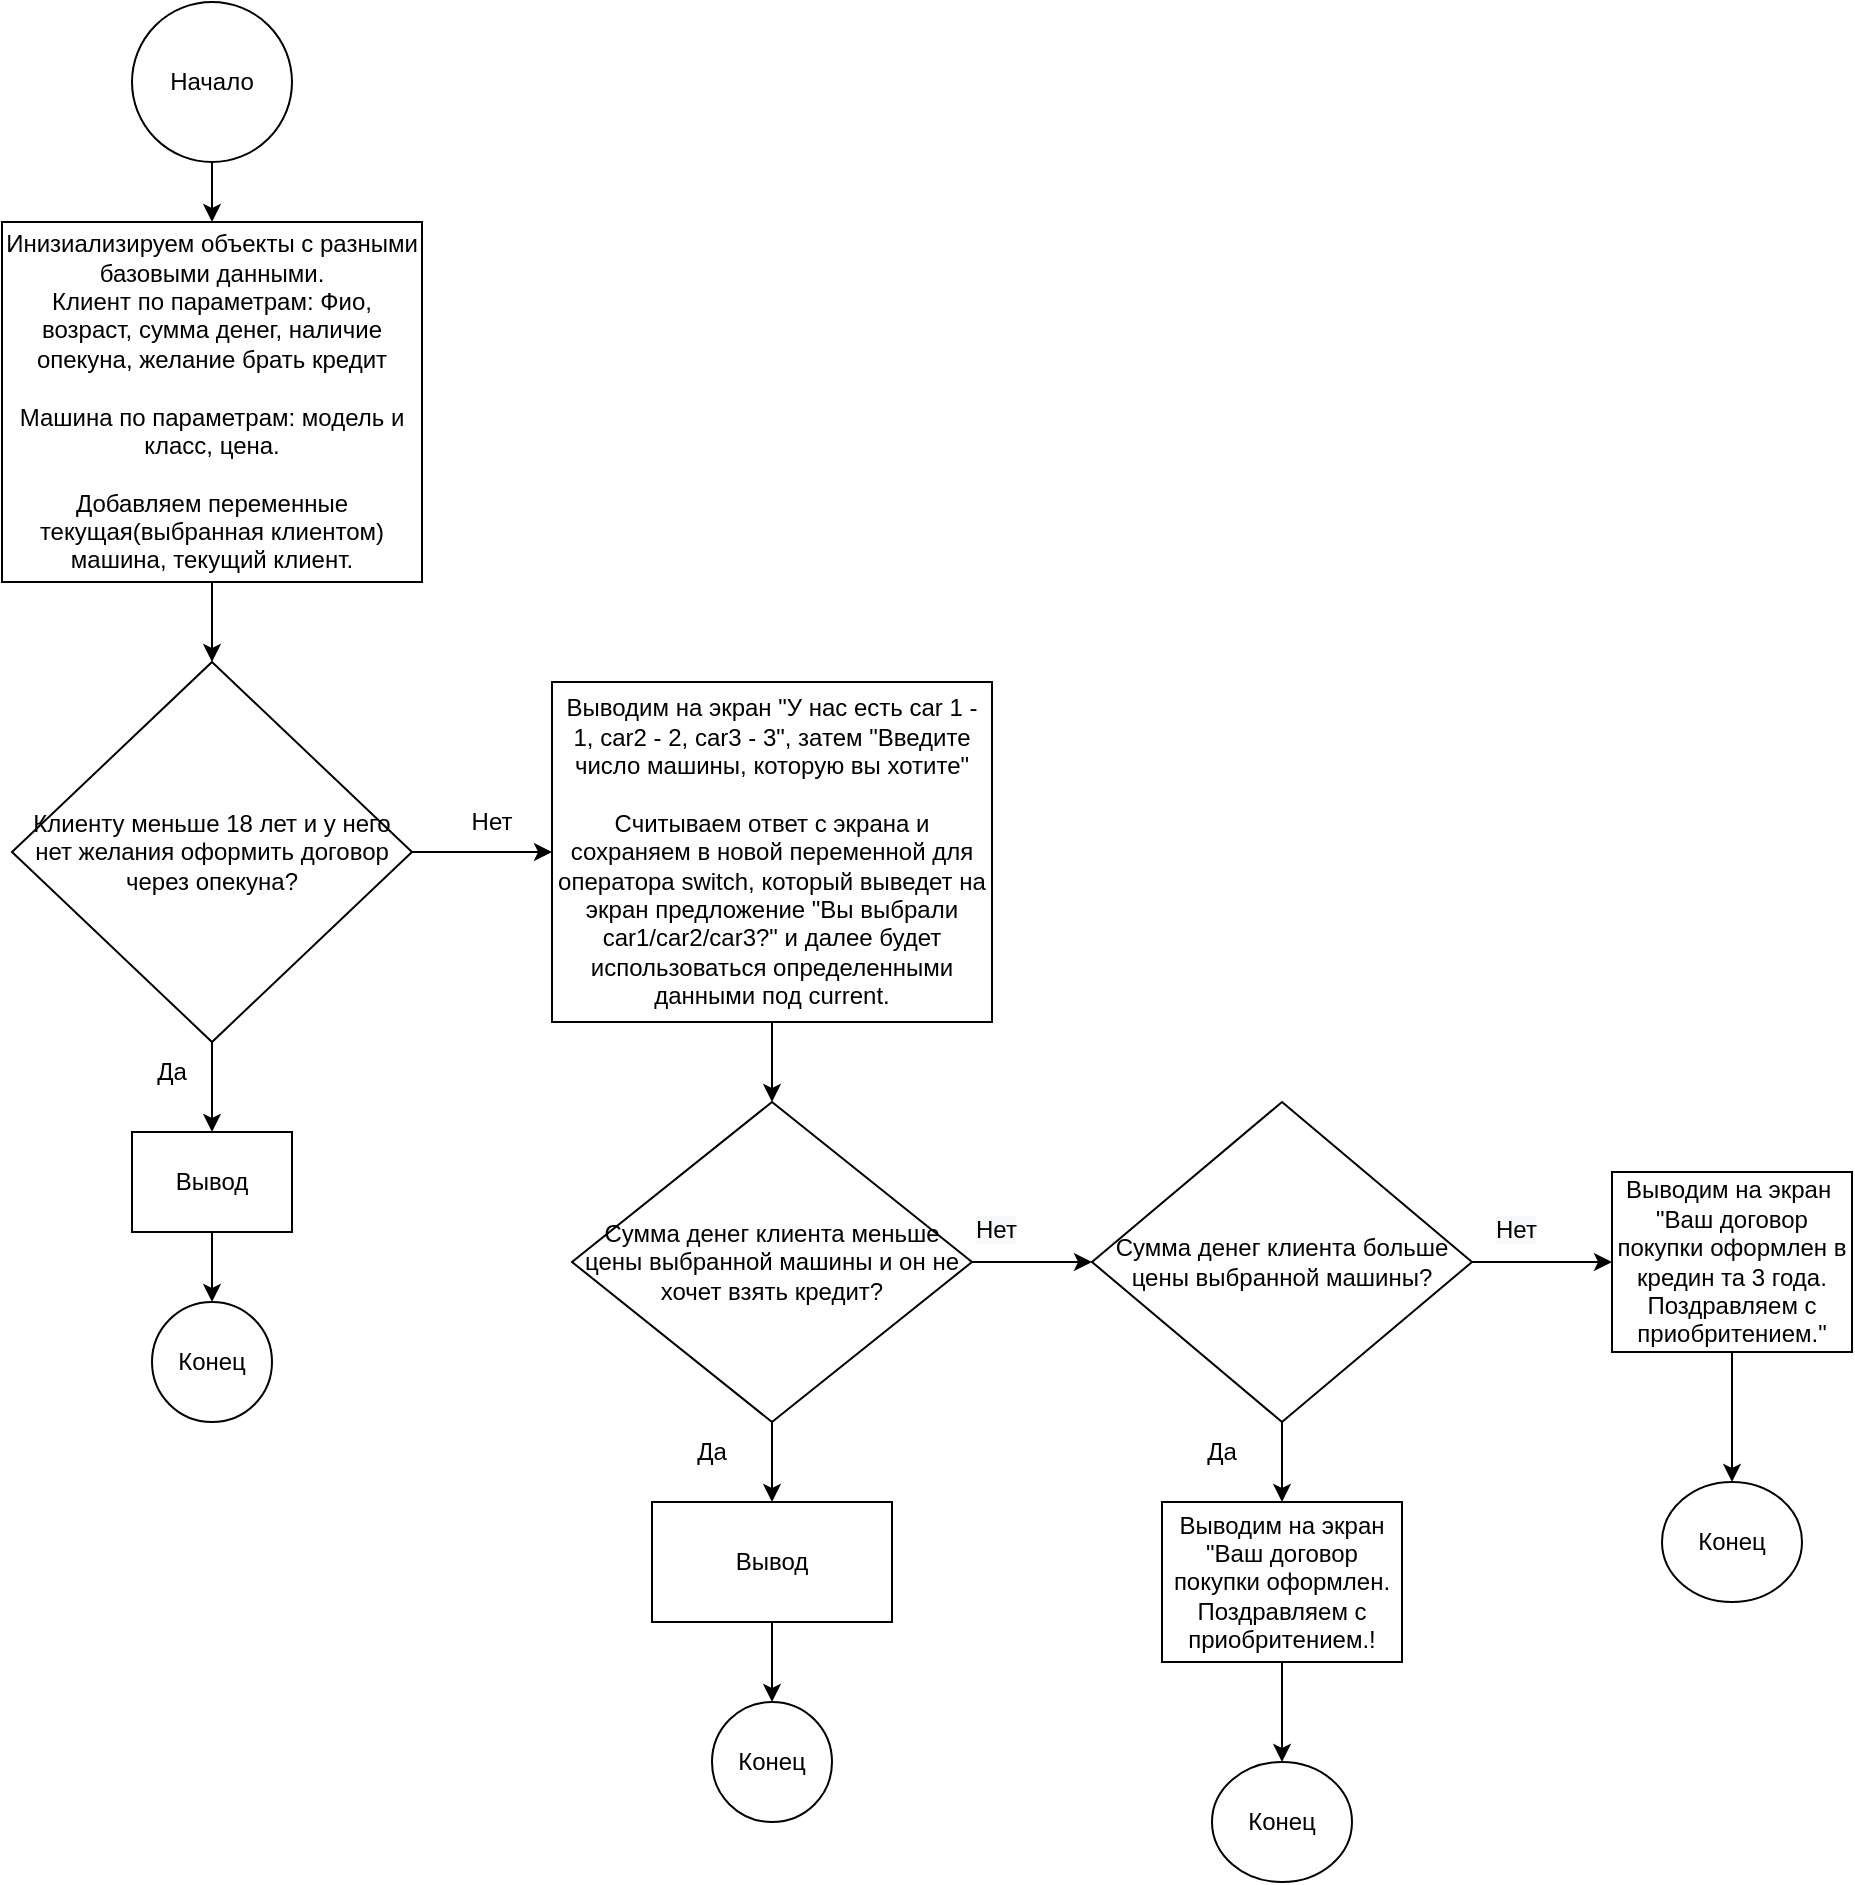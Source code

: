 <mxfile version="16.6.1" type="github">
  <diagram id="opmaJ4n418CEW-5FInmg" name="Page-1">
    <mxGraphModel dx="1382" dy="833" grid="1" gridSize="10" guides="1" tooltips="1" connect="1" arrows="1" fold="1" page="1" pageScale="1" pageWidth="827" pageHeight="1169" math="0" shadow="0">
      <root>
        <mxCell id="0" />
        <mxCell id="1" parent="0" />
        <mxCell id="3UQWnrtK-fcK2aii7KGd-3" value="" style="edgeStyle=orthogonalEdgeStyle;rounded=0;orthogonalLoop=1;jettySize=auto;html=1;" edge="1" parent="1" source="3UQWnrtK-fcK2aii7KGd-1" target="3UQWnrtK-fcK2aii7KGd-2">
          <mxGeometry relative="1" as="geometry" />
        </mxCell>
        <mxCell id="3UQWnrtK-fcK2aii7KGd-1" value="Начало" style="ellipse;whiteSpace=wrap;html=1;aspect=fixed;" vertex="1" parent="1">
          <mxGeometry x="110" y="20" width="80" height="80" as="geometry" />
        </mxCell>
        <mxCell id="3UQWnrtK-fcK2aii7KGd-7" value="" style="edgeStyle=orthogonalEdgeStyle;rounded=0;orthogonalLoop=1;jettySize=auto;html=1;" edge="1" parent="1" source="3UQWnrtK-fcK2aii7KGd-2" target="3UQWnrtK-fcK2aii7KGd-6">
          <mxGeometry relative="1" as="geometry" />
        </mxCell>
        <mxCell id="3UQWnrtK-fcK2aii7KGd-2" value="Инизиализируем объекты с разными базовыми данными.&lt;br&gt;Клиент по параметрам: Фио, возраст, сумма денег, наличие опекуна, желание брать кредит&lt;br&gt;&lt;br&gt;Машина по параметрам: модель и класс, цена.&lt;br&gt;&lt;br&gt;Добавляем переменные текущая(выбранная клиентом) машина, текущий клиент." style="whiteSpace=wrap;html=1;" vertex="1" parent="1">
          <mxGeometry x="45" y="130" width="210" height="180" as="geometry" />
        </mxCell>
        <mxCell id="3UQWnrtK-fcK2aii7KGd-10" value="" style="edgeStyle=orthogonalEdgeStyle;rounded=0;orthogonalLoop=1;jettySize=auto;html=1;" edge="1" parent="1" source="3UQWnrtK-fcK2aii7KGd-6" target="3UQWnrtK-fcK2aii7KGd-9">
          <mxGeometry relative="1" as="geometry" />
        </mxCell>
        <mxCell id="3UQWnrtK-fcK2aii7KGd-15" value="" style="edgeStyle=orthogonalEdgeStyle;rounded=0;orthogonalLoop=1;jettySize=auto;html=1;" edge="1" parent="1" source="3UQWnrtK-fcK2aii7KGd-6" target="3UQWnrtK-fcK2aii7KGd-14">
          <mxGeometry relative="1" as="geometry" />
        </mxCell>
        <mxCell id="3UQWnrtK-fcK2aii7KGd-6" value="Клиенту меньше 18 лет и у него нет желания оформить договор через опекуна?" style="rhombus;whiteSpace=wrap;html=1;" vertex="1" parent="1">
          <mxGeometry x="50" y="350" width="200" height="190" as="geometry" />
        </mxCell>
        <mxCell id="3UQWnrtK-fcK2aii7KGd-12" value="" style="edgeStyle=orthogonalEdgeStyle;rounded=0;orthogonalLoop=1;jettySize=auto;html=1;" edge="1" parent="1" source="3UQWnrtK-fcK2aii7KGd-9" target="3UQWnrtK-fcK2aii7KGd-11">
          <mxGeometry relative="1" as="geometry" />
        </mxCell>
        <mxCell id="3UQWnrtK-fcK2aii7KGd-9" value="Вывод" style="whiteSpace=wrap;html=1;" vertex="1" parent="1">
          <mxGeometry x="110" y="585" width="80" height="50" as="geometry" />
        </mxCell>
        <mxCell id="3UQWnrtK-fcK2aii7KGd-11" value="Конец" style="ellipse;whiteSpace=wrap;html=1;" vertex="1" parent="1">
          <mxGeometry x="120" y="670" width="60" height="60" as="geometry" />
        </mxCell>
        <mxCell id="3UQWnrtK-fcK2aii7KGd-13" value="Да" style="text;html=1;strokeColor=none;fillColor=none;align=center;verticalAlign=middle;whiteSpace=wrap;rounded=0;" vertex="1" parent="1">
          <mxGeometry x="100" y="540" width="60" height="30" as="geometry" />
        </mxCell>
        <mxCell id="3UQWnrtK-fcK2aii7KGd-18" value="" style="edgeStyle=orthogonalEdgeStyle;rounded=0;orthogonalLoop=1;jettySize=auto;html=1;fontColor=#000000;" edge="1" parent="1" source="3UQWnrtK-fcK2aii7KGd-14" target="3UQWnrtK-fcK2aii7KGd-17">
          <mxGeometry relative="1" as="geometry" />
        </mxCell>
        <mxCell id="3UQWnrtK-fcK2aii7KGd-14" value="Выводим на экран &quot;У нас есть car 1 - 1, car2 - 2, car3 - 3&quot;, затем &quot;Введите число машины, которую вы хотите&quot;&lt;br&gt;&lt;br&gt;Считываем ответ с экрана и сохраняем в новой переменной для оператора switch, который выведет на экран предложение &quot;Вы выбрали car1/car2/car3?&quot; и далее будет использоваться определенными данными под current." style="whiteSpace=wrap;html=1;" vertex="1" parent="1">
          <mxGeometry x="320" y="360" width="220" height="170" as="geometry" />
        </mxCell>
        <mxCell id="3UQWnrtK-fcK2aii7KGd-16" value="Нет" style="text;html=1;strokeColor=none;fillColor=none;align=center;verticalAlign=middle;whiteSpace=wrap;rounded=0;" vertex="1" parent="1">
          <mxGeometry x="260" y="415" width="60" height="30" as="geometry" />
        </mxCell>
        <mxCell id="3UQWnrtK-fcK2aii7KGd-20" value="" style="edgeStyle=orthogonalEdgeStyle;rounded=0;orthogonalLoop=1;jettySize=auto;html=1;fontColor=#000000;" edge="1" parent="1" source="3UQWnrtK-fcK2aii7KGd-17" target="3UQWnrtK-fcK2aii7KGd-19">
          <mxGeometry relative="1" as="geometry" />
        </mxCell>
        <mxCell id="3UQWnrtK-fcK2aii7KGd-30" value="" style="edgeStyle=orthogonalEdgeStyle;rounded=0;orthogonalLoop=1;jettySize=auto;html=1;fontColor=#000000;" edge="1" parent="1" source="3UQWnrtK-fcK2aii7KGd-17" target="3UQWnrtK-fcK2aii7KGd-29">
          <mxGeometry relative="1" as="geometry" />
        </mxCell>
        <mxCell id="3UQWnrtK-fcK2aii7KGd-17" value="Сумма денег клиента меньше цены выбранной машины и он не хочет взять кредит?" style="rhombus;whiteSpace=wrap;html=1;direction=south;" vertex="1" parent="1">
          <mxGeometry x="330" y="570" width="200" height="160" as="geometry" />
        </mxCell>
        <mxCell id="3UQWnrtK-fcK2aii7KGd-22" value="" style="edgeStyle=orthogonalEdgeStyle;rounded=0;orthogonalLoop=1;jettySize=auto;html=1;fontColor=#000000;" edge="1" parent="1" source="3UQWnrtK-fcK2aii7KGd-19" target="3UQWnrtK-fcK2aii7KGd-21">
          <mxGeometry relative="1" as="geometry" />
        </mxCell>
        <mxCell id="3UQWnrtK-fcK2aii7KGd-19" value="Вывод" style="whiteSpace=wrap;html=1;" vertex="1" parent="1">
          <mxGeometry x="370" y="770" width="120" height="60" as="geometry" />
        </mxCell>
        <mxCell id="3UQWnrtK-fcK2aii7KGd-21" value="Конец" style="ellipse;whiteSpace=wrap;html=1;" vertex="1" parent="1">
          <mxGeometry x="400" y="870" width="60" height="60" as="geometry" />
        </mxCell>
        <mxCell id="3UQWnrtK-fcK2aii7KGd-23" value="Да" style="text;html=1;strokeColor=none;fillColor=none;align=center;verticalAlign=middle;whiteSpace=wrap;rounded=0;" vertex="1" parent="1">
          <mxGeometry x="370" y="730" width="60" height="30" as="geometry" />
        </mxCell>
        <mxCell id="3UQWnrtK-fcK2aii7KGd-26" value="&lt;span style=&quot;color: rgb(0, 0, 0); font-family: helvetica; font-size: 12px; font-style: normal; font-weight: 400; letter-spacing: normal; text-align: center; text-indent: 0px; text-transform: none; word-spacing: 0px; background-color: rgb(248, 249, 250); display: inline; float: none;&quot;&gt;Нет&lt;/span&gt;" style="text;whiteSpace=wrap;html=1;fontColor=#000000;" vertex="1" parent="1">
          <mxGeometry x="530" y="620" width="50" height="30" as="geometry" />
        </mxCell>
        <mxCell id="3UQWnrtK-fcK2aii7KGd-32" value="" style="edgeStyle=orthogonalEdgeStyle;rounded=0;orthogonalLoop=1;jettySize=auto;html=1;fontColor=#000000;" edge="1" parent="1" source="3UQWnrtK-fcK2aii7KGd-29" target="3UQWnrtK-fcK2aii7KGd-31">
          <mxGeometry relative="1" as="geometry" />
        </mxCell>
        <mxCell id="3UQWnrtK-fcK2aii7KGd-36" value="" style="edgeStyle=orthogonalEdgeStyle;rounded=0;orthogonalLoop=1;jettySize=auto;html=1;fontColor=#000000;" edge="1" parent="1" source="3UQWnrtK-fcK2aii7KGd-29" target="3UQWnrtK-fcK2aii7KGd-35">
          <mxGeometry relative="1" as="geometry" />
        </mxCell>
        <mxCell id="3UQWnrtK-fcK2aii7KGd-29" value="Сумма денег клиента больше цены выбранной машины?" style="rhombus;whiteSpace=wrap;html=1;" vertex="1" parent="1">
          <mxGeometry x="590" y="570" width="190" height="160" as="geometry" />
        </mxCell>
        <mxCell id="3UQWnrtK-fcK2aii7KGd-44" value="" style="edgeStyle=orthogonalEdgeStyle;rounded=0;orthogonalLoop=1;jettySize=auto;html=1;fontColor=#000000;" edge="1" parent="1" source="3UQWnrtK-fcK2aii7KGd-31" target="3UQWnrtK-fcK2aii7KGd-43">
          <mxGeometry relative="1" as="geometry" />
        </mxCell>
        <mxCell id="3UQWnrtK-fcK2aii7KGd-31" value="Выводим на экран&amp;nbsp;&lt;br&gt;&quot;Ваш договор покупки оформлен в кредин та 3 года. Поздравляем с приобритением.&quot;" style="whiteSpace=wrap;html=1;" vertex="1" parent="1">
          <mxGeometry x="850" y="605" width="120" height="90" as="geometry" />
        </mxCell>
        <mxCell id="3UQWnrtK-fcK2aii7KGd-39" value="" style="edgeStyle=orthogonalEdgeStyle;rounded=0;orthogonalLoop=1;jettySize=auto;html=1;fontColor=#000000;" edge="1" parent="1" source="3UQWnrtK-fcK2aii7KGd-35" target="3UQWnrtK-fcK2aii7KGd-38">
          <mxGeometry relative="1" as="geometry" />
        </mxCell>
        <mxCell id="3UQWnrtK-fcK2aii7KGd-35" value="Выводим на экран &quot;Ваш договор покупки оформлен. Поздравляем с приобритением.!" style="whiteSpace=wrap;html=1;" vertex="1" parent="1">
          <mxGeometry x="625" y="770" width="120" height="80" as="geometry" />
        </mxCell>
        <mxCell id="3UQWnrtK-fcK2aii7KGd-38" value="Конец" style="ellipse;whiteSpace=wrap;html=1;" vertex="1" parent="1">
          <mxGeometry x="650" y="900" width="70" height="60" as="geometry" />
        </mxCell>
        <mxCell id="3UQWnrtK-fcK2aii7KGd-40" value="Да" style="text;html=1;strokeColor=none;fillColor=none;align=center;verticalAlign=middle;whiteSpace=wrap;rounded=0;" vertex="1" parent="1">
          <mxGeometry x="625" y="730" width="60" height="30" as="geometry" />
        </mxCell>
        <mxCell id="3UQWnrtK-fcK2aii7KGd-41" value="&lt;span style=&quot;color: rgb(0, 0, 0); font-family: helvetica; font-size: 12px; font-style: normal; font-weight: 400; letter-spacing: normal; text-align: center; text-indent: 0px; text-transform: none; word-spacing: 0px; background-color: rgb(248, 249, 250); display: inline; float: none;&quot;&gt;Нет&lt;/span&gt;" style="text;whiteSpace=wrap;html=1;fontColor=#000000;" vertex="1" parent="1">
          <mxGeometry x="790" y="620" width="50" height="30" as="geometry" />
        </mxCell>
        <mxCell id="3UQWnrtK-fcK2aii7KGd-43" value="Конец" style="ellipse;whiteSpace=wrap;html=1;" vertex="1" parent="1">
          <mxGeometry x="875" y="760" width="70" height="60" as="geometry" />
        </mxCell>
      </root>
    </mxGraphModel>
  </diagram>
</mxfile>

